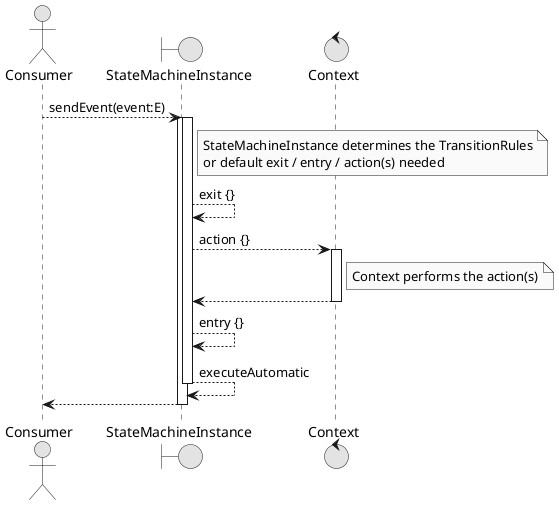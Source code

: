 @startuml

skinparam monochrome true

actor Consumer
boundary StateMachineInstance
control Context

Consumer ----> StateMachineInstance : sendEvent(event:E)

    activate StateMachineInstance
    note right of StateMachineInstance
        StateMachineInstance determines the TransitionRules
        or default exit / entry / action(s) needed
    end note
    activate StateMachineInstance
    StateMachineInstance ----> StateMachineInstance : exit {}
    StateMachineInstance ----> Context : action {}
    activate Context
    note right of Context
        Context performs the action(s)
    end note
    Context ---->  StateMachineInstance
    deactivate Context
    StateMachineInstance ----> StateMachineInstance : entry {}
    StateMachineInstance ----> StateMachineInstance : executeAutomatic
    deactivate StateMachineInstance
    return

@enduml
